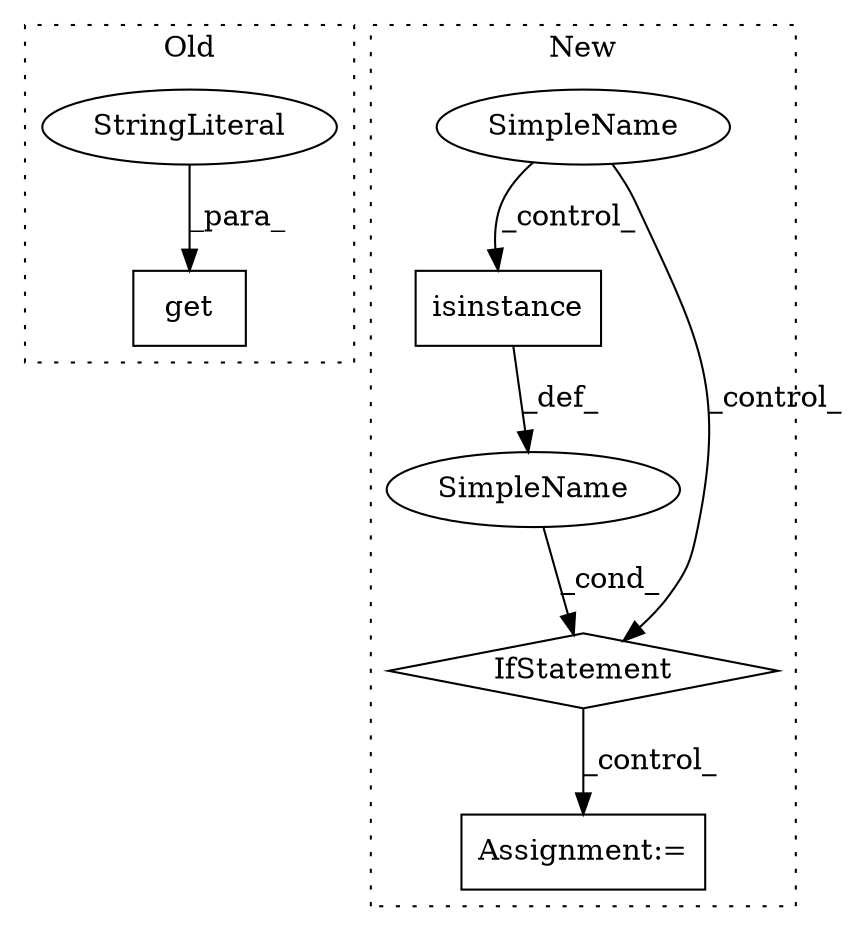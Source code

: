 digraph G {
subgraph cluster0 {
1 [label="get" a="32" s="14506,14519" l="4,1" shape="box"];
7 [label="StringLiteral" a="45" s="14510" l="9" shape="ellipse"];
label = "Old";
style="dotted";
}
subgraph cluster1 {
2 [label="isinstance" a="32" s="14004,14023" l="11,1" shape="box"];
3 [label="IfStatement" a="25" s="14000,14054" l="4,2" shape="diamond"];
4 [label="Assignment:=" a="7" s="14136" l="1" shape="box"];
5 [label="SimpleName" a="42" s="" l="" shape="ellipse"];
6 [label="SimpleName" a="42" s="" l="" shape="ellipse"];
label = "New";
style="dotted";
}
2 -> 5 [label="_def_"];
3 -> 4 [label="_control_"];
5 -> 3 [label="_cond_"];
6 -> 2 [label="_control_"];
6 -> 3 [label="_control_"];
7 -> 1 [label="_para_"];
}